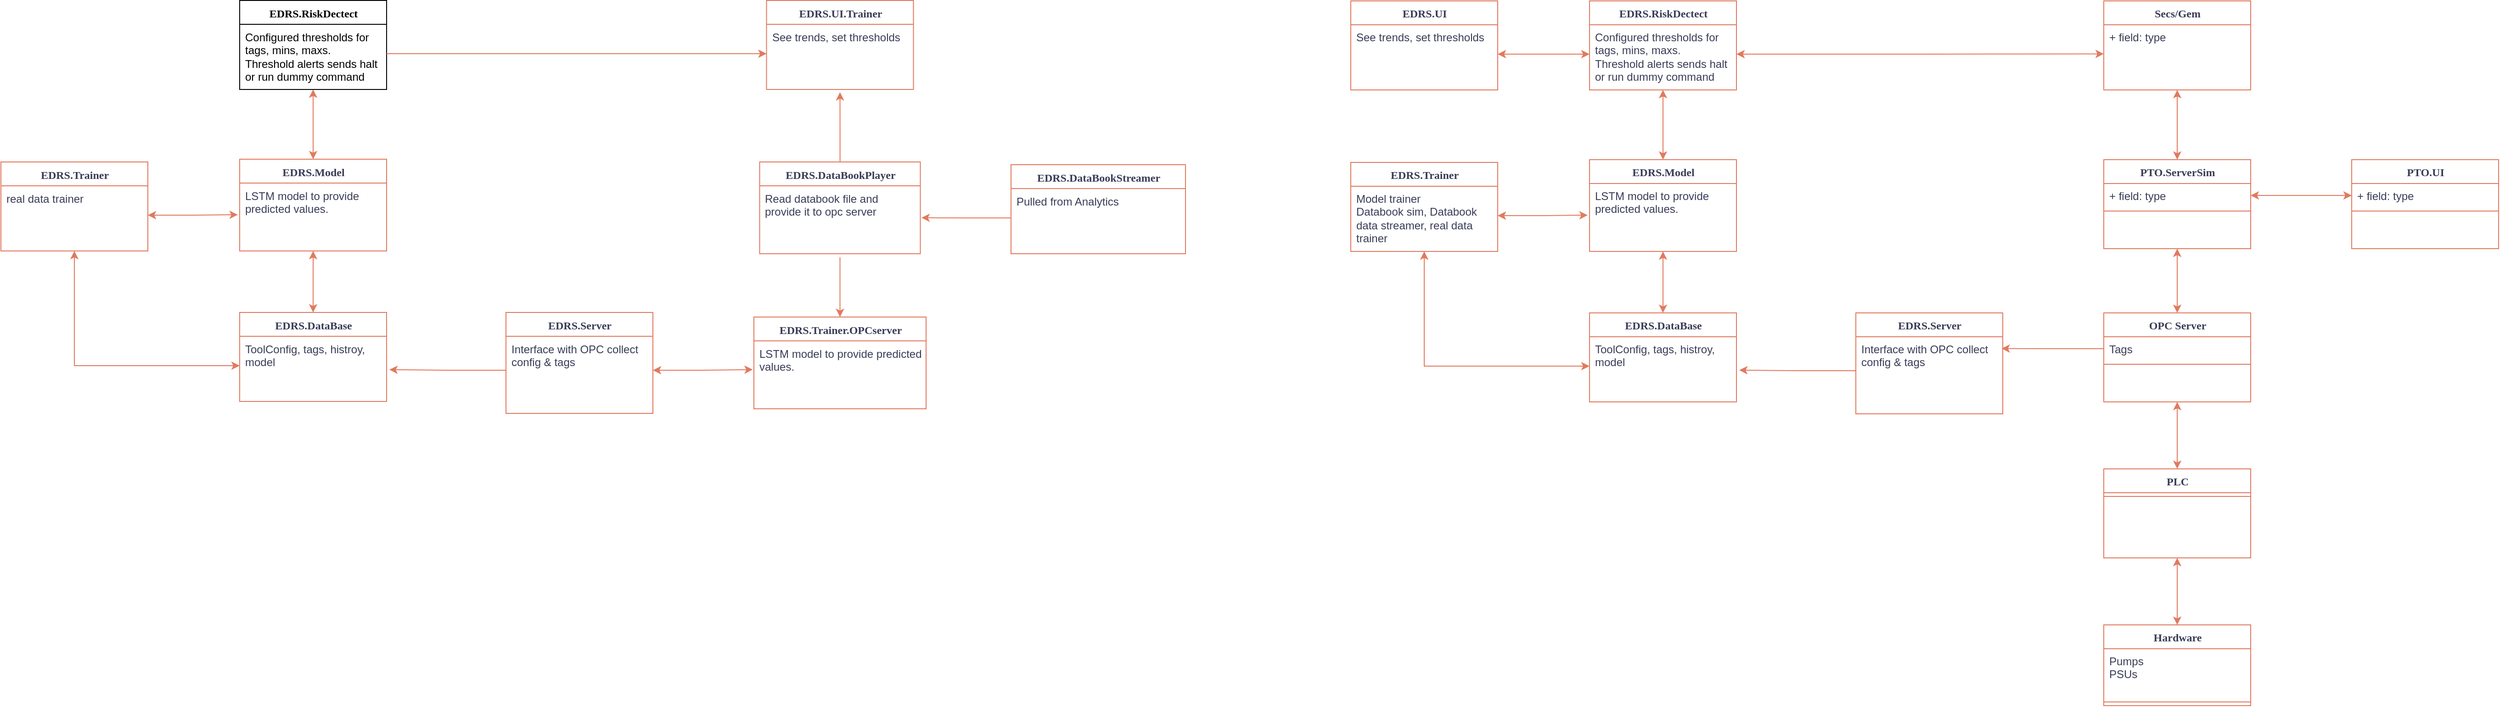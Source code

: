 <mxfile version="24.6.3" type="github">
  <diagram name="Page-1" id="9f46799a-70d6-7492-0946-bef42562c5a5">
    <mxGraphModel dx="4703" dy="1777" grid="1" gridSize="10" guides="1" tooltips="1" connect="1" arrows="1" fold="1" page="1" pageScale="1" pageWidth="1100" pageHeight="850" background="none" math="0" shadow="0">
      <root>
        <mxCell id="0" />
        <mxCell id="1" parent="0" />
        <mxCell id="jNz-noghiVYLugenPzz1-58" style="edgeStyle=orthogonalEdgeStyle;rounded=0;orthogonalLoop=1;jettySize=auto;html=1;exitX=0.5;exitY=0;exitDx=0;exitDy=0;entryX=0.5;entryY=1;entryDx=0;entryDy=0;startArrow=classic;startFill=1;labelBackgroundColor=none;strokeColor=#E07A5F;fontColor=default;" edge="1" parent="1" source="78961159f06e98e8-30" target="jNz-noghiVYLugenPzz1-15">
          <mxGeometry relative="1" as="geometry" />
        </mxCell>
        <mxCell id="78961159f06e98e8-30" value="PTO.ServerSim" style="swimlane;html=1;fontStyle=1;align=center;verticalAlign=top;childLayout=stackLayout;horizontal=1;startSize=26;horizontalStack=0;resizeParent=1;resizeLast=0;collapsible=1;marginBottom=0;swimlaneFillColor=#ffffff;rounded=0;shadow=0;comic=0;labelBackgroundColor=none;strokeWidth=1;fillColor=none;fontFamily=Verdana;fontSize=12;strokeColor=#E07A5F;fontColor=#393C56;" parent="1" vertex="1">
          <mxGeometry x="430" y="83" width="160" height="97" as="geometry" />
        </mxCell>
        <mxCell id="78961159f06e98e8-31" value="+ field: type" style="text;html=1;strokeColor=none;fillColor=none;align=left;verticalAlign=top;spacingLeft=4;spacingRight=4;whiteSpace=wrap;overflow=hidden;rotatable=0;points=[[0,0.5],[1,0.5]];portConstraint=eastwest;labelBackgroundColor=none;fontColor=#393C56;" parent="78961159f06e98e8-30" vertex="1">
          <mxGeometry y="26" width="160" height="26" as="geometry" />
        </mxCell>
        <mxCell id="78961159f06e98e8-38" value="" style="line;html=1;strokeWidth=1;fillColor=none;align=left;verticalAlign=middle;spacingTop=-1;spacingLeft=3;spacingRight=3;rotatable=0;labelPosition=right;points=[];portConstraint=eastwest;labelBackgroundColor=none;strokeColor=#E07A5F;fontColor=#393C56;" parent="78961159f06e98e8-30" vertex="1">
          <mxGeometry y="52" width="160" height="8" as="geometry" />
        </mxCell>
        <mxCell id="jNz-noghiVYLugenPzz1-57" style="edgeStyle=orthogonalEdgeStyle;rounded=0;orthogonalLoop=1;jettySize=auto;html=1;exitX=0.5;exitY=0;exitDx=0;exitDy=0;entryX=0.5;entryY=1;entryDx=0;entryDy=0;startArrow=classic;startFill=1;labelBackgroundColor=none;strokeColor=#E07A5F;fontColor=default;" edge="1" parent="1" source="jNz-noghiVYLugenPzz1-2" target="78961159f06e98e8-30">
          <mxGeometry relative="1" as="geometry" />
        </mxCell>
        <mxCell id="jNz-noghiVYLugenPzz1-60" style="edgeStyle=orthogonalEdgeStyle;rounded=0;orthogonalLoop=1;jettySize=auto;html=1;exitX=0.5;exitY=1;exitDx=0;exitDy=0;startArrow=classic;startFill=1;labelBackgroundColor=none;strokeColor=#E07A5F;fontColor=default;" edge="1" parent="1" source="jNz-noghiVYLugenPzz1-2" target="jNz-noghiVYLugenPzz1-7">
          <mxGeometry relative="1" as="geometry" />
        </mxCell>
        <mxCell id="jNz-noghiVYLugenPzz1-2" value="OPC Server" style="swimlane;html=1;fontStyle=1;align=center;verticalAlign=top;childLayout=stackLayout;horizontal=1;startSize=26;horizontalStack=0;resizeParent=1;resizeLast=0;collapsible=1;marginBottom=0;swimlaneFillColor=#ffffff;rounded=0;shadow=0;comic=0;labelBackgroundColor=none;strokeWidth=1;fillColor=none;fontFamily=Verdana;fontSize=12;strokeColor=#E07A5F;fontColor=#393C56;" vertex="1" parent="1">
          <mxGeometry x="430" y="250" width="160" height="97" as="geometry" />
        </mxCell>
        <mxCell id="jNz-noghiVYLugenPzz1-3" value="Tags" style="text;html=1;strokeColor=none;fillColor=none;align=left;verticalAlign=top;spacingLeft=4;spacingRight=4;whiteSpace=wrap;overflow=hidden;rotatable=0;points=[[0,0.5],[1,0.5]];portConstraint=eastwest;labelBackgroundColor=none;fontColor=#393C56;" vertex="1" parent="jNz-noghiVYLugenPzz1-2">
          <mxGeometry y="26" width="160" height="26" as="geometry" />
        </mxCell>
        <mxCell id="jNz-noghiVYLugenPzz1-4" value="" style="line;html=1;strokeWidth=1;fillColor=none;align=left;verticalAlign=middle;spacingTop=-1;spacingLeft=3;spacingRight=3;rotatable=0;labelPosition=right;points=[];portConstraint=eastwest;labelBackgroundColor=none;strokeColor=#E07A5F;fontColor=#393C56;" vertex="1" parent="jNz-noghiVYLugenPzz1-2">
          <mxGeometry y="52" width="160" height="8" as="geometry" />
        </mxCell>
        <mxCell id="jNz-noghiVYLugenPzz1-62" style="edgeStyle=orthogonalEdgeStyle;rounded=0;orthogonalLoop=1;jettySize=auto;html=1;exitX=0.5;exitY=1;exitDx=0;exitDy=0;entryX=0.5;entryY=0;entryDx=0;entryDy=0;startArrow=classic;startFill=1;labelBackgroundColor=none;strokeColor=#E07A5F;fontColor=default;" edge="1" parent="1" source="jNz-noghiVYLugenPzz1-7" target="jNz-noghiVYLugenPzz1-11">
          <mxGeometry relative="1" as="geometry" />
        </mxCell>
        <mxCell id="jNz-noghiVYLugenPzz1-7" value="PLC" style="swimlane;html=1;fontStyle=1;align=center;verticalAlign=top;childLayout=stackLayout;horizontal=1;startSize=26;horizontalStack=0;resizeParent=1;resizeLast=0;collapsible=1;marginBottom=0;swimlaneFillColor=#ffffff;rounded=0;shadow=0;comic=0;labelBackgroundColor=none;strokeWidth=1;fillColor=none;fontFamily=Verdana;fontSize=12;strokeColor=#E07A5F;fontColor=#393C56;" vertex="1" parent="1">
          <mxGeometry x="430" y="420" width="160" height="97" as="geometry" />
        </mxCell>
        <mxCell id="jNz-noghiVYLugenPzz1-9" value="" style="line;html=1;strokeWidth=1;fillColor=none;align=left;verticalAlign=middle;spacingTop=-1;spacingLeft=3;spacingRight=3;rotatable=0;labelPosition=right;points=[];portConstraint=eastwest;labelBackgroundColor=none;strokeColor=#E07A5F;fontColor=#393C56;" vertex="1" parent="jNz-noghiVYLugenPzz1-7">
          <mxGeometry y="26" width="160" height="8" as="geometry" />
        </mxCell>
        <mxCell id="jNz-noghiVYLugenPzz1-11" value="Hardware" style="swimlane;html=1;fontStyle=1;align=center;verticalAlign=top;childLayout=stackLayout;horizontal=1;startSize=26;horizontalStack=0;resizeParent=1;resizeLast=0;collapsible=1;marginBottom=0;swimlaneFillColor=#ffffff;rounded=0;shadow=0;comic=0;labelBackgroundColor=none;strokeWidth=1;fillColor=none;fontFamily=Verdana;fontSize=12;strokeColor=#E07A5F;fontColor=#393C56;" vertex="1" parent="1">
          <mxGeometry x="430" y="590" width="160" height="88" as="geometry" />
        </mxCell>
        <mxCell id="jNz-noghiVYLugenPzz1-12" value="&lt;div&gt;Pumps&lt;/div&gt;&lt;div&gt;PSUs&lt;/div&gt;" style="text;html=1;strokeColor=none;fillColor=none;align=left;verticalAlign=top;spacingLeft=4;spacingRight=4;whiteSpace=wrap;overflow=hidden;rotatable=0;points=[[0,0.5],[1,0.5]];portConstraint=eastwest;labelBackgroundColor=none;fontColor=#393C56;" vertex="1" parent="jNz-noghiVYLugenPzz1-11">
          <mxGeometry y="26" width="160" height="54" as="geometry" />
        </mxCell>
        <mxCell id="jNz-noghiVYLugenPzz1-13" value="" style="line;html=1;strokeWidth=1;fillColor=none;align=left;verticalAlign=middle;spacingTop=-1;spacingLeft=3;spacingRight=3;rotatable=0;labelPosition=right;points=[];portConstraint=eastwest;labelBackgroundColor=none;strokeColor=#E07A5F;fontColor=#393C56;" vertex="1" parent="jNz-noghiVYLugenPzz1-11">
          <mxGeometry y="80" width="160" height="8" as="geometry" />
        </mxCell>
        <mxCell id="jNz-noghiVYLugenPzz1-15" value="Secs/Gem" style="swimlane;html=1;fontStyle=1;align=center;verticalAlign=top;childLayout=stackLayout;horizontal=1;startSize=26;horizontalStack=0;resizeParent=1;resizeLast=0;collapsible=1;marginBottom=0;swimlaneFillColor=#ffffff;rounded=0;shadow=0;comic=0;labelBackgroundColor=none;strokeWidth=1;fillColor=none;fontFamily=Verdana;fontSize=12;strokeColor=#E07A5F;fontColor=#393C56;" vertex="1" parent="1">
          <mxGeometry x="430" y="-90" width="160" height="97" as="geometry" />
        </mxCell>
        <mxCell id="jNz-noghiVYLugenPzz1-16" value="+ field: type" style="text;html=1;strokeColor=none;fillColor=none;align=left;verticalAlign=top;spacingLeft=4;spacingRight=4;whiteSpace=wrap;overflow=hidden;rotatable=0;points=[[0,0.5],[1,0.5]];portConstraint=eastwest;labelBackgroundColor=none;fontColor=#393C56;" vertex="1" parent="jNz-noghiVYLugenPzz1-15">
          <mxGeometry y="26" width="160" height="26" as="geometry" />
        </mxCell>
        <mxCell id="jNz-noghiVYLugenPzz1-18" value="PTO.UI" style="swimlane;html=1;fontStyle=1;align=center;verticalAlign=top;childLayout=stackLayout;horizontal=1;startSize=26;horizontalStack=0;resizeParent=1;resizeLast=0;collapsible=1;marginBottom=0;swimlaneFillColor=#ffffff;rounded=0;shadow=0;comic=0;labelBackgroundColor=none;strokeWidth=1;fillColor=none;fontFamily=Verdana;fontSize=12;strokeColor=#E07A5F;fontColor=#393C56;" vertex="1" parent="1">
          <mxGeometry x="700" y="83" width="160" height="97" as="geometry" />
        </mxCell>
        <mxCell id="jNz-noghiVYLugenPzz1-19" value="+ field: type" style="text;html=1;strokeColor=none;fillColor=none;align=left;verticalAlign=top;spacingLeft=4;spacingRight=4;whiteSpace=wrap;overflow=hidden;rotatable=0;points=[[0,0.5],[1,0.5]];portConstraint=eastwest;labelBackgroundColor=none;fontColor=#393C56;" vertex="1" parent="jNz-noghiVYLugenPzz1-18">
          <mxGeometry y="26" width="160" height="26" as="geometry" />
        </mxCell>
        <mxCell id="jNz-noghiVYLugenPzz1-20" value="" style="line;html=1;strokeWidth=1;fillColor=none;align=left;verticalAlign=middle;spacingTop=-1;spacingLeft=3;spacingRight=3;rotatable=0;labelPosition=right;points=[];portConstraint=eastwest;labelBackgroundColor=none;strokeColor=#E07A5F;fontColor=#393C56;" vertex="1" parent="jNz-noghiVYLugenPzz1-18">
          <mxGeometry y="52" width="160" height="8" as="geometry" />
        </mxCell>
        <mxCell id="jNz-noghiVYLugenPzz1-27" style="edgeStyle=orthogonalEdgeStyle;rounded=0;orthogonalLoop=1;jettySize=auto;html=1;exitX=0.75;exitY=1;exitDx=0;exitDy=0;labelBackgroundColor=none;strokeColor=#E07A5F;fontColor=default;" edge="1" parent="1" source="jNz-noghiVYLugenPzz1-23">
          <mxGeometry relative="1" as="geometry">
            <mxPoint x="300" y="350" as="targetPoint" />
          </mxGeometry>
        </mxCell>
        <mxCell id="jNz-noghiVYLugenPzz1-23" value="EDRS.Server" style="swimlane;html=1;fontStyle=1;align=center;verticalAlign=top;childLayout=stackLayout;horizontal=1;startSize=26;horizontalStack=0;resizeParent=1;resizeLast=0;collapsible=1;marginBottom=0;swimlaneFillColor=#ffffff;rounded=0;shadow=0;comic=0;labelBackgroundColor=none;strokeWidth=1;fillColor=none;fontFamily=Verdana;fontSize=12;strokeColor=#E07A5F;fontColor=#393C56;" vertex="1" parent="1">
          <mxGeometry x="160" y="250" width="160" height="110" as="geometry" />
        </mxCell>
        <mxCell id="jNz-noghiVYLugenPzz1-24" value="Interface with OPC collect config &amp;amp; tags" style="text;html=1;strokeColor=none;fillColor=none;align=left;verticalAlign=top;spacingLeft=4;spacingRight=4;whiteSpace=wrap;overflow=hidden;rotatable=0;points=[[0,0.5],[1,0.5]];portConstraint=eastwest;labelBackgroundColor=none;fontColor=#393C56;" vertex="1" parent="jNz-noghiVYLugenPzz1-23">
          <mxGeometry y="26" width="160" height="74" as="geometry" />
        </mxCell>
        <mxCell id="jNz-noghiVYLugenPzz1-68" style="edgeStyle=orthogonalEdgeStyle;rounded=0;orthogonalLoop=1;jettySize=auto;html=1;exitX=0.5;exitY=0;exitDx=0;exitDy=0;entryX=0.5;entryY=1;entryDx=0;entryDy=0;startArrow=classic;startFill=1;labelBackgroundColor=none;strokeColor=#E07A5F;fontColor=default;" edge="1" parent="1" source="jNz-noghiVYLugenPzz1-28" target="jNz-noghiVYLugenPzz1-31">
          <mxGeometry relative="1" as="geometry" />
        </mxCell>
        <mxCell id="jNz-noghiVYLugenPzz1-28" value="EDRS.Model" style="swimlane;html=1;fontStyle=1;align=center;verticalAlign=top;childLayout=stackLayout;horizontal=1;startSize=26;horizontalStack=0;resizeParent=1;resizeLast=0;collapsible=1;marginBottom=0;swimlaneFillColor=#ffffff;rounded=0;shadow=0;comic=0;labelBackgroundColor=none;strokeWidth=1;fillColor=none;fontFamily=Verdana;fontSize=12;strokeColor=#E07A5F;fontColor=#393C56;" vertex="1" parent="1">
          <mxGeometry x="-130" y="83" width="160" height="100" as="geometry" />
        </mxCell>
        <mxCell id="jNz-noghiVYLugenPzz1-29" value="LSTM model to provide predicted values.&amp;nbsp;" style="text;html=1;strokeColor=none;fillColor=none;align=left;verticalAlign=top;spacingLeft=4;spacingRight=4;whiteSpace=wrap;overflow=hidden;rotatable=0;points=[[0,0.5],[1,0.5]];portConstraint=eastwest;labelBackgroundColor=none;fontColor=#393C56;" vertex="1" parent="jNz-noghiVYLugenPzz1-28">
          <mxGeometry y="26" width="160" height="74" as="geometry" />
        </mxCell>
        <mxCell id="jNz-noghiVYLugenPzz1-31" value="EDRS.RiskDectect" style="swimlane;html=1;fontStyle=1;align=center;verticalAlign=top;childLayout=stackLayout;horizontal=1;startSize=26;horizontalStack=0;resizeParent=1;resizeLast=0;collapsible=1;marginBottom=0;swimlaneFillColor=#ffffff;rounded=0;shadow=0;comic=0;labelBackgroundColor=none;strokeWidth=1;fillColor=none;fontFamily=Verdana;fontSize=12;strokeColor=#E07A5F;fontColor=#393C56;" vertex="1" parent="1">
          <mxGeometry x="-130" y="-90" width="160" height="97" as="geometry" />
        </mxCell>
        <mxCell id="jNz-noghiVYLugenPzz1-84" style="edgeStyle=orthogonalEdgeStyle;rounded=0;orthogonalLoop=1;jettySize=auto;html=1;exitX=1;exitY=0.5;exitDx=0;exitDy=0;startArrow=classic;startFill=1;labelBackgroundColor=none;strokeColor=#E07A5F;fontColor=default;" edge="1" parent="jNz-noghiVYLugenPzz1-31" source="jNz-noghiVYLugenPzz1-32">
          <mxGeometry relative="1" as="geometry">
            <mxPoint x="560" y="57.69" as="targetPoint" />
          </mxGeometry>
        </mxCell>
        <mxCell id="jNz-noghiVYLugenPzz1-32" value="Configured thresholds for tags, mins, maxs.&lt;div&gt;Threshold alerts sends halt or run dummy command&lt;/div&gt;" style="text;html=1;strokeColor=none;fillColor=none;align=left;verticalAlign=top;spacingLeft=4;spacingRight=4;whiteSpace=wrap;overflow=hidden;rotatable=0;points=[[0,0.5],[1,0.5]];portConstraint=eastwest;labelBackgroundColor=none;fontColor=#393C56;" vertex="1" parent="jNz-noghiVYLugenPzz1-31">
          <mxGeometry y="26" width="160" height="64" as="geometry" />
        </mxCell>
        <mxCell id="jNz-noghiVYLugenPzz1-34" value="EDRS.Trainer" style="swimlane;html=1;fontStyle=1;align=center;verticalAlign=top;childLayout=stackLayout;horizontal=1;startSize=26;horizontalStack=0;resizeParent=1;resizeLast=0;collapsible=1;marginBottom=0;swimlaneFillColor=#ffffff;rounded=0;shadow=0;comic=0;labelBackgroundColor=none;strokeWidth=1;fillColor=none;fontFamily=Verdana;fontSize=12;strokeColor=#E07A5F;fontColor=#393C56;" vertex="1" parent="1">
          <mxGeometry x="-390" y="86" width="160" height="97" as="geometry" />
        </mxCell>
        <mxCell id="jNz-noghiVYLugenPzz1-35" value="Model trainer&lt;div&gt;Databook sim, Databook data streamer, real data trainer&lt;/div&gt;" style="text;html=1;strokeColor=none;fillColor=none;align=left;verticalAlign=top;spacingLeft=4;spacingRight=4;whiteSpace=wrap;overflow=hidden;rotatable=0;points=[[0,0.5],[1,0.5]];portConstraint=eastwest;labelBackgroundColor=none;fontColor=#393C56;" vertex="1" parent="jNz-noghiVYLugenPzz1-34">
          <mxGeometry y="26" width="160" height="64" as="geometry" />
        </mxCell>
        <mxCell id="jNz-noghiVYLugenPzz1-64" style="edgeStyle=orthogonalEdgeStyle;rounded=0;orthogonalLoop=1;jettySize=auto;html=1;exitX=0.5;exitY=0;exitDx=0;exitDy=0;entryX=0.5;entryY=1;entryDx=0;entryDy=0;startArrow=classic;startFill=1;labelBackgroundColor=none;strokeColor=#E07A5F;fontColor=default;" edge="1" parent="1" source="jNz-noghiVYLugenPzz1-37" target="jNz-noghiVYLugenPzz1-28">
          <mxGeometry relative="1" as="geometry" />
        </mxCell>
        <mxCell id="jNz-noghiVYLugenPzz1-37" value="EDRS.DataBase" style="swimlane;html=1;fontStyle=1;align=center;verticalAlign=top;childLayout=stackLayout;horizontal=1;startSize=26;horizontalStack=0;resizeParent=1;resizeLast=0;collapsible=1;marginBottom=0;swimlaneFillColor=#ffffff;rounded=0;shadow=0;comic=0;labelBackgroundColor=none;strokeWidth=1;fillColor=none;fontFamily=Verdana;fontSize=12;strokeColor=#E07A5F;fontColor=#393C56;" vertex="1" parent="1">
          <mxGeometry x="-130" y="250" width="160" height="97" as="geometry" />
        </mxCell>
        <mxCell id="jNz-noghiVYLugenPzz1-38" value="ToolConfig, tags, histroy, model" style="text;html=1;strokeColor=none;fillColor=none;align=left;verticalAlign=top;spacingLeft=4;spacingRight=4;whiteSpace=wrap;overflow=hidden;rotatable=0;points=[[0,0.5],[1,0.5]];portConstraint=eastwest;labelBackgroundColor=none;fontColor=#393C56;" vertex="1" parent="jNz-noghiVYLugenPzz1-37">
          <mxGeometry y="26" width="160" height="64" as="geometry" />
        </mxCell>
        <mxCell id="jNz-noghiVYLugenPzz1-45" value="EDRS.UI" style="swimlane;html=1;fontStyle=1;align=center;verticalAlign=top;childLayout=stackLayout;horizontal=1;startSize=26;horizontalStack=0;resizeParent=1;resizeLast=0;collapsible=1;marginBottom=0;swimlaneFillColor=#ffffff;rounded=0;shadow=0;comic=0;labelBackgroundColor=none;strokeWidth=1;fillColor=none;fontFamily=Verdana;fontSize=12;strokeColor=#E07A5F;fontColor=#393C56;" vertex="1" parent="1">
          <mxGeometry x="-390" y="-90" width="160" height="97" as="geometry" />
        </mxCell>
        <mxCell id="jNz-noghiVYLugenPzz1-46" value="See trends, set thresholds" style="text;html=1;strokeColor=none;fillColor=none;align=left;verticalAlign=top;spacingLeft=4;spacingRight=4;whiteSpace=wrap;overflow=hidden;rotatable=0;points=[[0,0.5],[1,0.5]];portConstraint=eastwest;labelBackgroundColor=none;fontColor=#393C56;" vertex="1" parent="jNz-noghiVYLugenPzz1-45">
          <mxGeometry y="26" width="160" height="64" as="geometry" />
        </mxCell>
        <mxCell id="jNz-noghiVYLugenPzz1-59" style="edgeStyle=orthogonalEdgeStyle;rounded=0;orthogonalLoop=1;jettySize=auto;html=1;exitX=1;exitY=0.5;exitDx=0;exitDy=0;entryX=0;entryY=0.5;entryDx=0;entryDy=0;startArrow=classic;startFill=1;labelBackgroundColor=none;strokeColor=#E07A5F;fontColor=default;" edge="1" parent="1" source="78961159f06e98e8-31" target="jNz-noghiVYLugenPzz1-19">
          <mxGeometry relative="1" as="geometry" />
        </mxCell>
        <mxCell id="jNz-noghiVYLugenPzz1-75" style="edgeStyle=orthogonalEdgeStyle;rounded=0;orthogonalLoop=1;jettySize=auto;html=1;startArrow=classic;startFill=1;labelBackgroundColor=none;strokeColor=#E07A5F;fontColor=default;" edge="1" parent="1" source="jNz-noghiVYLugenPzz1-46" target="jNz-noghiVYLugenPzz1-32">
          <mxGeometry relative="1" as="geometry" />
        </mxCell>
        <mxCell id="jNz-noghiVYLugenPzz1-78" style="edgeStyle=orthogonalEdgeStyle;rounded=0;orthogonalLoop=1;jettySize=auto;html=1;exitX=0;exitY=0.5;exitDx=0;exitDy=0;entryX=0.992;entryY=0.173;entryDx=0;entryDy=0;entryPerimeter=0;labelBackgroundColor=none;strokeColor=#E07A5F;fontColor=default;" edge="1" parent="1" source="jNz-noghiVYLugenPzz1-3" target="jNz-noghiVYLugenPzz1-24">
          <mxGeometry relative="1" as="geometry" />
        </mxCell>
        <mxCell id="jNz-noghiVYLugenPzz1-79" style="edgeStyle=orthogonalEdgeStyle;rounded=0;orthogonalLoop=1;jettySize=auto;html=1;entryX=0.5;entryY=1;entryDx=0;entryDy=0;startArrow=classic;startFill=1;labelBackgroundColor=none;strokeColor=#E07A5F;fontColor=default;" edge="1" parent="1" source="jNz-noghiVYLugenPzz1-38" target="jNz-noghiVYLugenPzz1-34">
          <mxGeometry relative="1" as="geometry" />
        </mxCell>
        <mxCell id="jNz-noghiVYLugenPzz1-81" style="edgeStyle=orthogonalEdgeStyle;rounded=0;orthogonalLoop=1;jettySize=auto;html=1;entryX=-0.013;entryY=0.466;entryDx=0;entryDy=0;entryPerimeter=0;startArrow=classic;startFill=1;labelBackgroundColor=none;strokeColor=#E07A5F;fontColor=default;" edge="1" parent="1" source="jNz-noghiVYLugenPzz1-35" target="jNz-noghiVYLugenPzz1-29">
          <mxGeometry relative="1" as="geometry">
            <mxPoint x="-140" y="144" as="targetPoint" />
          </mxGeometry>
        </mxCell>
        <mxCell id="jNz-noghiVYLugenPzz1-82" style="edgeStyle=orthogonalEdgeStyle;rounded=0;orthogonalLoop=1;jettySize=auto;html=1;entryX=1.019;entryY=0.568;entryDx=0;entryDy=0;entryPerimeter=0;startArrow=none;startFill=0;endArrow=classic;endFill=1;labelBackgroundColor=none;strokeColor=#E07A5F;fontColor=default;" edge="1" parent="1" source="jNz-noghiVYLugenPzz1-24" target="jNz-noghiVYLugenPzz1-38">
          <mxGeometry relative="1" as="geometry" />
        </mxCell>
        <mxCell id="jNz-noghiVYLugenPzz1-85" value="EDRS.DataBookStreamer" style="swimlane;html=1;fontStyle=1;align=center;verticalAlign=top;childLayout=stackLayout;horizontal=1;startSize=26;horizontalStack=0;resizeParent=1;resizeLast=0;collapsible=1;marginBottom=0;swimlaneFillColor=#ffffff;rounded=0;shadow=0;comic=0;labelBackgroundColor=none;strokeWidth=1;fillColor=none;fontFamily=Verdana;fontSize=12;strokeColor=#E07A5F;fontColor=#393C56;" vertex="1" parent="1">
          <mxGeometry x="-760" y="88.5" width="190" height="97" as="geometry" />
        </mxCell>
        <mxCell id="jNz-noghiVYLugenPzz1-86" value="Pulled from Analytics" style="text;html=1;strokeColor=none;fillColor=none;align=left;verticalAlign=top;spacingLeft=4;spacingRight=4;whiteSpace=wrap;overflow=hidden;rotatable=0;points=[[0,0.5],[1,0.5]];portConstraint=eastwest;labelBackgroundColor=none;fontColor=#393C56;" vertex="1" parent="jNz-noghiVYLugenPzz1-85">
          <mxGeometry y="26" width="190" height="64" as="geometry" />
        </mxCell>
        <mxCell id="jNz-noghiVYLugenPzz1-129" style="edgeStyle=orthogonalEdgeStyle;rounded=0;orthogonalLoop=1;jettySize=auto;html=1;labelBackgroundColor=none;strokeColor=#E07A5F;fontColor=default;" edge="1" parent="1" source="jNz-noghiVYLugenPzz1-87">
          <mxGeometry relative="1" as="geometry">
            <mxPoint x="-946.25" y="9.5" as="targetPoint" />
          </mxGeometry>
        </mxCell>
        <mxCell id="jNz-noghiVYLugenPzz1-87" value="EDRS.DataBookPlayer" style="swimlane;html=1;fontStyle=1;align=center;verticalAlign=top;childLayout=stackLayout;horizontal=1;startSize=26;horizontalStack=0;resizeParent=1;resizeLast=0;collapsible=1;marginBottom=0;swimlaneFillColor=#ffffff;rounded=0;shadow=0;comic=0;labelBackgroundColor=none;strokeWidth=1;fillColor=none;fontFamily=Verdana;fontSize=12;strokeColor=#E07A5F;fontColor=#393C56;" vertex="1" parent="1">
          <mxGeometry x="-1033.75" y="85.5" width="175" height="100" as="geometry" />
        </mxCell>
        <mxCell id="jNz-noghiVYLugenPzz1-88" value="Read databook file and provide it to opc server" style="text;html=1;strokeColor=none;fillColor=none;align=left;verticalAlign=top;spacingLeft=4;spacingRight=4;whiteSpace=wrap;overflow=hidden;rotatable=0;points=[[0,0.5],[1,0.5]];portConstraint=eastwest;labelBackgroundColor=none;fontColor=#393C56;" vertex="1" parent="jNz-noghiVYLugenPzz1-87">
          <mxGeometry y="26" width="175" height="74" as="geometry" />
        </mxCell>
        <mxCell id="jNz-noghiVYLugenPzz1-122" style="edgeStyle=orthogonalEdgeStyle;rounded=0;orthogonalLoop=1;jettySize=auto;html=1;startArrow=classic;startFill=1;endArrow=none;endFill=0;labelBackgroundColor=none;strokeColor=#E07A5F;fontColor=default;" edge="1" parent="1" source="jNz-noghiVYLugenPzz1-90">
          <mxGeometry relative="1" as="geometry">
            <mxPoint x="-946.25" y="189.5" as="targetPoint" />
          </mxGeometry>
        </mxCell>
        <mxCell id="jNz-noghiVYLugenPzz1-90" value="EDRS.Trainer.OPCserver" style="swimlane;html=1;fontStyle=1;align=center;verticalAlign=top;childLayout=stackLayout;horizontal=1;startSize=26;horizontalStack=0;resizeParent=1;resizeLast=0;collapsible=1;marginBottom=0;swimlaneFillColor=#ffffff;rounded=0;shadow=0;comic=0;labelBackgroundColor=none;strokeWidth=1;fillColor=none;fontFamily=Verdana;fontSize=12;strokeColor=#E07A5F;fontColor=#393C56;" vertex="1" parent="1">
          <mxGeometry x="-1040" y="254.5" width="187.5" height="100" as="geometry" />
        </mxCell>
        <mxCell id="jNz-noghiVYLugenPzz1-91" value="LSTM model to provide predicted values.&amp;nbsp;" style="text;html=1;strokeColor=none;fillColor=none;align=left;verticalAlign=top;spacingLeft=4;spacingRight=4;whiteSpace=wrap;overflow=hidden;rotatable=0;points=[[0,0.5],[1,0.5]];portConstraint=eastwest;labelBackgroundColor=none;fontColor=#393C56;" vertex="1" parent="jNz-noghiVYLugenPzz1-90">
          <mxGeometry y="26" width="187.5" height="74" as="geometry" />
        </mxCell>
        <mxCell id="jNz-noghiVYLugenPzz1-98" style="edgeStyle=orthogonalEdgeStyle;rounded=0;orthogonalLoop=1;jettySize=auto;html=1;exitX=0.75;exitY=1;exitDx=0;exitDy=0;labelBackgroundColor=none;strokeColor=#E07A5F;fontColor=default;" edge="1" parent="1" source="jNz-noghiVYLugenPzz1-99">
          <mxGeometry relative="1" as="geometry">
            <mxPoint x="-1170" y="349.5" as="targetPoint" />
          </mxGeometry>
        </mxCell>
        <mxCell id="jNz-noghiVYLugenPzz1-99" value="EDRS.Server" style="swimlane;html=1;fontStyle=1;align=center;verticalAlign=top;childLayout=stackLayout;horizontal=1;startSize=26;horizontalStack=0;resizeParent=1;resizeLast=0;collapsible=1;marginBottom=0;swimlaneFillColor=#ffffff;rounded=0;shadow=0;comic=0;labelBackgroundColor=none;strokeWidth=1;fillColor=none;fontFamily=Verdana;fontSize=12;strokeColor=#E07A5F;fontColor=#393C56;" vertex="1" parent="1">
          <mxGeometry x="-1310" y="249.5" width="160" height="110" as="geometry" />
        </mxCell>
        <mxCell id="jNz-noghiVYLugenPzz1-100" value="Interface with OPC collect config &amp;amp; tags" style="text;html=1;strokeColor=none;fillColor=none;align=left;verticalAlign=top;spacingLeft=4;spacingRight=4;whiteSpace=wrap;overflow=hidden;rotatable=0;points=[[0,0.5],[1,0.5]];portConstraint=eastwest;labelBackgroundColor=none;fontColor=#393C56;" vertex="1" parent="jNz-noghiVYLugenPzz1-99">
          <mxGeometry y="26" width="160" height="74" as="geometry" />
        </mxCell>
        <mxCell id="jNz-noghiVYLugenPzz1-101" style="edgeStyle=orthogonalEdgeStyle;rounded=0;orthogonalLoop=1;jettySize=auto;html=1;exitX=0.5;exitY=0;exitDx=0;exitDy=0;entryX=0.5;entryY=1;entryDx=0;entryDy=0;startArrow=classic;startFill=1;labelBackgroundColor=none;strokeColor=#E07A5F;fontColor=default;" edge="1" parent="1" source="jNz-noghiVYLugenPzz1-102" target="jNz-noghiVYLugenPzz1-104">
          <mxGeometry relative="1" as="geometry" />
        </mxCell>
        <mxCell id="jNz-noghiVYLugenPzz1-102" value="EDRS.Model" style="swimlane;html=1;fontStyle=1;align=center;verticalAlign=top;childLayout=stackLayout;horizontal=1;startSize=26;horizontalStack=0;resizeParent=1;resizeLast=0;collapsible=1;marginBottom=0;swimlaneFillColor=#ffffff;rounded=0;shadow=0;comic=0;labelBackgroundColor=none;strokeWidth=1;fillColor=none;fontFamily=Verdana;fontSize=12;strokeColor=#E07A5F;fontColor=#393C56;" vertex="1" parent="1">
          <mxGeometry x="-1600" y="82.5" width="160" height="100" as="geometry" />
        </mxCell>
        <mxCell id="jNz-noghiVYLugenPzz1-103" value="LSTM model to provide predicted values.&amp;nbsp;" style="text;html=1;strokeColor=none;fillColor=none;align=left;verticalAlign=top;spacingLeft=4;spacingRight=4;whiteSpace=wrap;overflow=hidden;rotatable=0;points=[[0,0.5],[1,0.5]];portConstraint=eastwest;labelBackgroundColor=none;fontColor=#393C56;" vertex="1" parent="jNz-noghiVYLugenPzz1-102">
          <mxGeometry y="26" width="160" height="74" as="geometry" />
        </mxCell>
        <mxCell id="jNz-noghiVYLugenPzz1-104" value="EDRS.RiskDectect" style="swimlane;html=1;fontStyle=1;align=center;verticalAlign=top;childLayout=stackLayout;horizontal=1;startSize=26;horizontalStack=0;resizeParent=1;resizeLast=0;collapsible=1;marginBottom=0;swimlaneFillColor=#ffffff;rounded=0;shadow=0;comic=0;labelBackgroundColor=none;strokeWidth=1;fontFamily=Verdana;fontSize=12;" vertex="1" parent="1">
          <mxGeometry x="-1600" y="-90.5" width="160" height="97" as="geometry" />
        </mxCell>
        <mxCell id="jNz-noghiVYLugenPzz1-106" value="Configured thresholds for tags, mins, maxs.&lt;div&gt;Threshold alerts sends halt or run dummy command&lt;/div&gt;" style="text;html=1;align=left;verticalAlign=top;spacingLeft=4;spacingRight=4;whiteSpace=wrap;overflow=hidden;rotatable=0;points=[[0,0.5],[1,0.5]];portConstraint=eastwest;labelBackgroundColor=none;" vertex="1" parent="jNz-noghiVYLugenPzz1-104">
          <mxGeometry y="26" width="160" height="64" as="geometry" />
        </mxCell>
        <mxCell id="jNz-noghiVYLugenPzz1-107" value="EDRS.Trainer" style="swimlane;html=1;fontStyle=1;align=center;verticalAlign=top;childLayout=stackLayout;horizontal=1;startSize=26;horizontalStack=0;resizeParent=1;resizeLast=0;collapsible=1;marginBottom=0;swimlaneFillColor=#ffffff;rounded=0;shadow=0;comic=0;labelBackgroundColor=none;strokeWidth=1;fillColor=none;fontFamily=Verdana;fontSize=12;strokeColor=#E07A5F;fontColor=#393C56;" vertex="1" parent="1">
          <mxGeometry x="-1860" y="85.5" width="160" height="97" as="geometry" />
        </mxCell>
        <mxCell id="jNz-noghiVYLugenPzz1-108" value="&lt;span style=&quot;background-color: initial;&quot;&gt;real data trainer&lt;/span&gt;" style="text;html=1;strokeColor=none;fillColor=none;align=left;verticalAlign=top;spacingLeft=4;spacingRight=4;whiteSpace=wrap;overflow=hidden;rotatable=0;points=[[0,0.5],[1,0.5]];portConstraint=eastwest;labelBackgroundColor=none;fontColor=#393C56;" vertex="1" parent="jNz-noghiVYLugenPzz1-107">
          <mxGeometry y="26" width="160" height="64" as="geometry" />
        </mxCell>
        <mxCell id="jNz-noghiVYLugenPzz1-109" style="edgeStyle=orthogonalEdgeStyle;rounded=0;orthogonalLoop=1;jettySize=auto;html=1;exitX=0.5;exitY=0;exitDx=0;exitDy=0;entryX=0.5;entryY=1;entryDx=0;entryDy=0;startArrow=classic;startFill=1;labelBackgroundColor=none;strokeColor=#E07A5F;fontColor=default;" edge="1" parent="1" source="jNz-noghiVYLugenPzz1-110" target="jNz-noghiVYLugenPzz1-102">
          <mxGeometry relative="1" as="geometry" />
        </mxCell>
        <mxCell id="jNz-noghiVYLugenPzz1-110" value="EDRS.DataBase" style="swimlane;html=1;fontStyle=1;align=center;verticalAlign=top;childLayout=stackLayout;horizontal=1;startSize=26;horizontalStack=0;resizeParent=1;resizeLast=0;collapsible=1;marginBottom=0;swimlaneFillColor=#ffffff;rounded=0;shadow=0;comic=0;labelBackgroundColor=none;strokeWidth=1;fillColor=none;fontFamily=Verdana;fontSize=12;strokeColor=#E07A5F;fontColor=#393C56;" vertex="1" parent="1">
          <mxGeometry x="-1600" y="249.5" width="160" height="97" as="geometry" />
        </mxCell>
        <mxCell id="jNz-noghiVYLugenPzz1-111" value="ToolConfig, tags, histroy, model" style="text;html=1;strokeColor=none;fillColor=none;align=left;verticalAlign=top;spacingLeft=4;spacingRight=4;whiteSpace=wrap;overflow=hidden;rotatable=0;points=[[0,0.5],[1,0.5]];portConstraint=eastwest;labelBackgroundColor=none;fontColor=#393C56;" vertex="1" parent="jNz-noghiVYLugenPzz1-110">
          <mxGeometry y="26" width="160" height="64" as="geometry" />
        </mxCell>
        <mxCell id="jNz-noghiVYLugenPzz1-115" style="edgeStyle=orthogonalEdgeStyle;rounded=0;orthogonalLoop=1;jettySize=auto;html=1;entryX=0.5;entryY=1;entryDx=0;entryDy=0;startArrow=classic;startFill=1;labelBackgroundColor=none;strokeColor=#E07A5F;fontColor=default;" edge="1" parent="1" source="jNz-noghiVYLugenPzz1-111" target="jNz-noghiVYLugenPzz1-107">
          <mxGeometry relative="1" as="geometry" />
        </mxCell>
        <mxCell id="jNz-noghiVYLugenPzz1-116" style="edgeStyle=orthogonalEdgeStyle;rounded=0;orthogonalLoop=1;jettySize=auto;html=1;entryX=-0.013;entryY=0.466;entryDx=0;entryDy=0;entryPerimeter=0;startArrow=classic;startFill=1;labelBackgroundColor=none;strokeColor=#E07A5F;fontColor=default;" edge="1" parent="1" source="jNz-noghiVYLugenPzz1-108" target="jNz-noghiVYLugenPzz1-103">
          <mxGeometry relative="1" as="geometry">
            <mxPoint x="-1610" y="143.5" as="targetPoint" />
          </mxGeometry>
        </mxCell>
        <mxCell id="jNz-noghiVYLugenPzz1-117" style="edgeStyle=orthogonalEdgeStyle;rounded=0;orthogonalLoop=1;jettySize=auto;html=1;entryX=1.019;entryY=0.568;entryDx=0;entryDy=0;entryPerimeter=0;startArrow=none;startFill=0;endArrow=classic;endFill=1;labelBackgroundColor=none;strokeColor=#E07A5F;fontColor=default;" edge="1" parent="1" source="jNz-noghiVYLugenPzz1-100" target="jNz-noghiVYLugenPzz1-111">
          <mxGeometry relative="1" as="geometry" />
        </mxCell>
        <mxCell id="jNz-noghiVYLugenPzz1-119" style="edgeStyle=orthogonalEdgeStyle;rounded=0;orthogonalLoop=1;jettySize=auto;html=1;exitX=1;exitY=0.5;exitDx=0;exitDy=0;entryX=-0.007;entryY=0.422;entryDx=0;entryDy=0;entryPerimeter=0;startArrow=classic;startFill=1;labelBackgroundColor=none;strokeColor=#E07A5F;fontColor=default;" edge="1" parent="1" source="jNz-noghiVYLugenPzz1-100" target="jNz-noghiVYLugenPzz1-91">
          <mxGeometry relative="1" as="geometry" />
        </mxCell>
        <mxCell id="jNz-noghiVYLugenPzz1-124" value="EDRS.UI.Trainer" style="swimlane;html=1;fontStyle=1;align=center;verticalAlign=top;childLayout=stackLayout;horizontal=1;startSize=26;horizontalStack=0;resizeParent=1;resizeLast=0;collapsible=1;marginBottom=0;swimlaneFillColor=#ffffff;rounded=0;shadow=0;comic=0;labelBackgroundColor=none;strokeWidth=1;fillColor=none;fontFamily=Verdana;fontSize=12;strokeColor=#E07A5F;fontColor=#393C56;" vertex="1" parent="1">
          <mxGeometry x="-1026.25" y="-90.5" width="160" height="97" as="geometry" />
        </mxCell>
        <mxCell id="jNz-noghiVYLugenPzz1-125" value="See trends, set thresholds" style="text;html=1;strokeColor=none;fillColor=none;align=left;verticalAlign=top;spacingLeft=4;spacingRight=4;whiteSpace=wrap;overflow=hidden;rotatable=0;points=[[0,0.5],[1,0.5]];portConstraint=eastwest;labelBackgroundColor=none;fontColor=#393C56;" vertex="1" parent="jNz-noghiVYLugenPzz1-124">
          <mxGeometry y="26" width="160" height="64" as="geometry" />
        </mxCell>
        <mxCell id="jNz-noghiVYLugenPzz1-128" style="edgeStyle=orthogonalEdgeStyle;rounded=0;orthogonalLoop=1;jettySize=auto;html=1;exitX=0;exitY=0.5;exitDx=0;exitDy=0;entryX=1.007;entryY=0.47;entryDx=0;entryDy=0;entryPerimeter=0;labelBackgroundColor=none;strokeColor=#E07A5F;fontColor=default;" edge="1" parent="1" source="jNz-noghiVYLugenPzz1-86" target="jNz-noghiVYLugenPzz1-88">
          <mxGeometry relative="1" as="geometry">
            <mxPoint x="-850" y="146.929" as="targetPoint" />
          </mxGeometry>
        </mxCell>
        <mxCell id="jNz-noghiVYLugenPzz1-131" style="edgeStyle=orthogonalEdgeStyle;rounded=0;orthogonalLoop=1;jettySize=auto;html=1;exitX=1;exitY=0.5;exitDx=0;exitDy=0;entryX=0;entryY=0.5;entryDx=0;entryDy=0;labelBackgroundColor=none;strokeColor=#E07A5F;fontColor=default;" edge="1" parent="1" source="jNz-noghiVYLugenPzz1-106" target="jNz-noghiVYLugenPzz1-125">
          <mxGeometry relative="1" as="geometry" />
        </mxCell>
      </root>
    </mxGraphModel>
  </diagram>
</mxfile>
